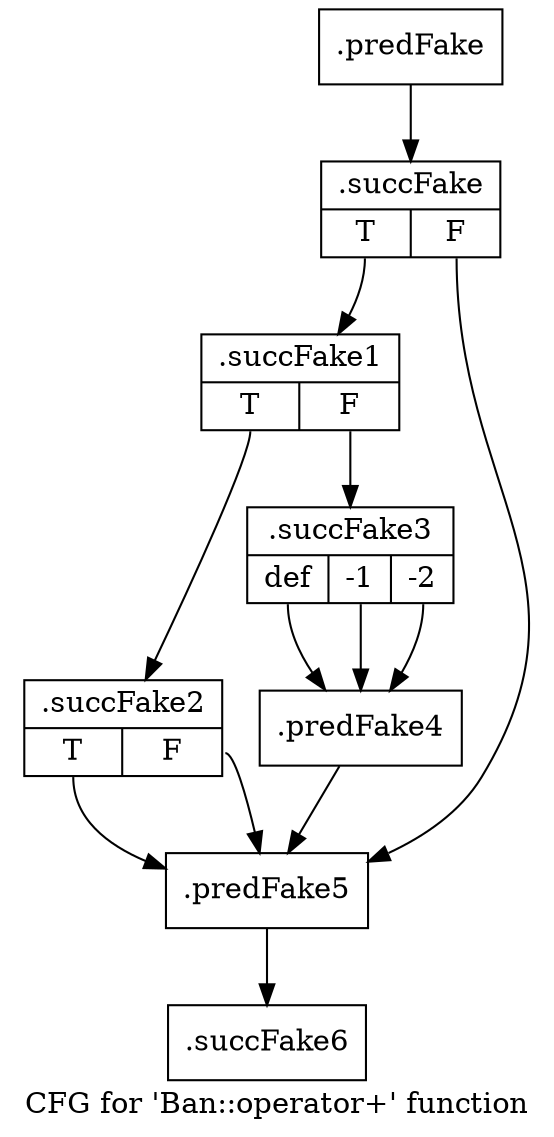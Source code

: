 digraph "CFG for 'Ban::operator+' function" {
	label="CFG for 'Ban::operator+' function";

	Node0x4e90840 [shape=record,filename="",linenumber="",label="{.predFake}"];
	Node0x4e90840 -> Node0x4ee3290[ callList="" memoryops="" filename="../../../../../src/ban_s3.cpp" execusionnum="0"];
	Node0x4ee3290 [shape=record,filename="../../../../../src/ban_s3.cpp",linenumber="293",label="{.succFake|{<s0>T|<s1>F}}"];
	Node0x4ee3290:s0 -> Node0x4ee6e00[ callList="" memoryops="" filename="../../../../../src/ban_s3.cpp" execusionnum="0"];
	Node0x4ee3290:s1 -> Node0x4e91220[ callList="" memoryops="" filename="../../../../../src/ban_s3.cpp" execusionnum="0"];
	Node0x4ee6e00 [shape=record,filename="../../../../../src/ban_s3.cpp",linenumber="296",label="{.succFake1|{<s0>T|<s1>F}}"];
	Node0x4ee6e00:s0 -> Node0x4ee1f90[ callList="" memoryops="" filename="../../../../../src/ban_s3.cpp" execusionnum="0"];
	Node0x4ee6e00:s1 -> Node0x4ee6ce0[ callList="" memoryops="" filename="../../../../../src/ban_s3.cpp" execusionnum="0"];
	Node0x4ee1f90 [shape=record,filename="../../../../../src/ban_s3.cpp",linenumber="299",label="{.succFake2|{<s0>T|<s1>F}}"];
	Node0x4ee1f90:s0 -> Node0x4e91220[ callList="" memoryops="" filename="../../../../../src/ban_s3.cpp" execusionnum="0"];
	Node0x4ee1f90:s1 -> Node0x4e91220[ callList="5:303" memoryops="" filename="../../../../../src/ban_s3.cpp" execusionnum="0"];
	Node0x4ee6ce0 [shape=record,filename="../../../../../src/ban_s3.cpp",linenumber="311",label="{.succFake3|{<s0>def|<s1>-1|<s2>-2}}"];
	Node0x4ee6ce0:s0 -> Node0x4e911d0[ callList="" memoryops="; ; " filename="../../../../../src/ban_s3.cpp" execusionnum="0"];
	Node0x4ee6ce0:s1 -> Node0x4e911d0[ callList="" memoryops="; ; " filename="../../../../../src/ban_s3.cpp" execusionnum="0"];
	Node0x4ee6ce0:s2 -> Node0x4e911d0[ callList="" memoryops="; ; " filename="../../../../../src/ban_s3.cpp" execusionnum="0"];
	Node0x4e911d0 [shape=record,filename="../../../../../src/ban_s3.cpp",linenumber="328",label="{.predFake4}"];
	Node0x4e911d0 -> Node0x4e91220[ callList="" memoryops="" filename="../../../../../src/ban_s3.cpp" execusionnum="0"];
	Node0x4e91220 [shape=record,filename="../../../../../src/ban_s3.cpp",linenumber="329",label="{.predFake5}"];
	Node0x4e91220 -> Node0x4ee3e50[ callList="" memoryops="" filename="../../../../../src/ban_s3.cpp" execusionnum="0"];
	Node0x4ee3e50 [shape=record,filename="../../../../../src/ban_s3.cpp",linenumber="329",label="{.succFake6}"];
}
